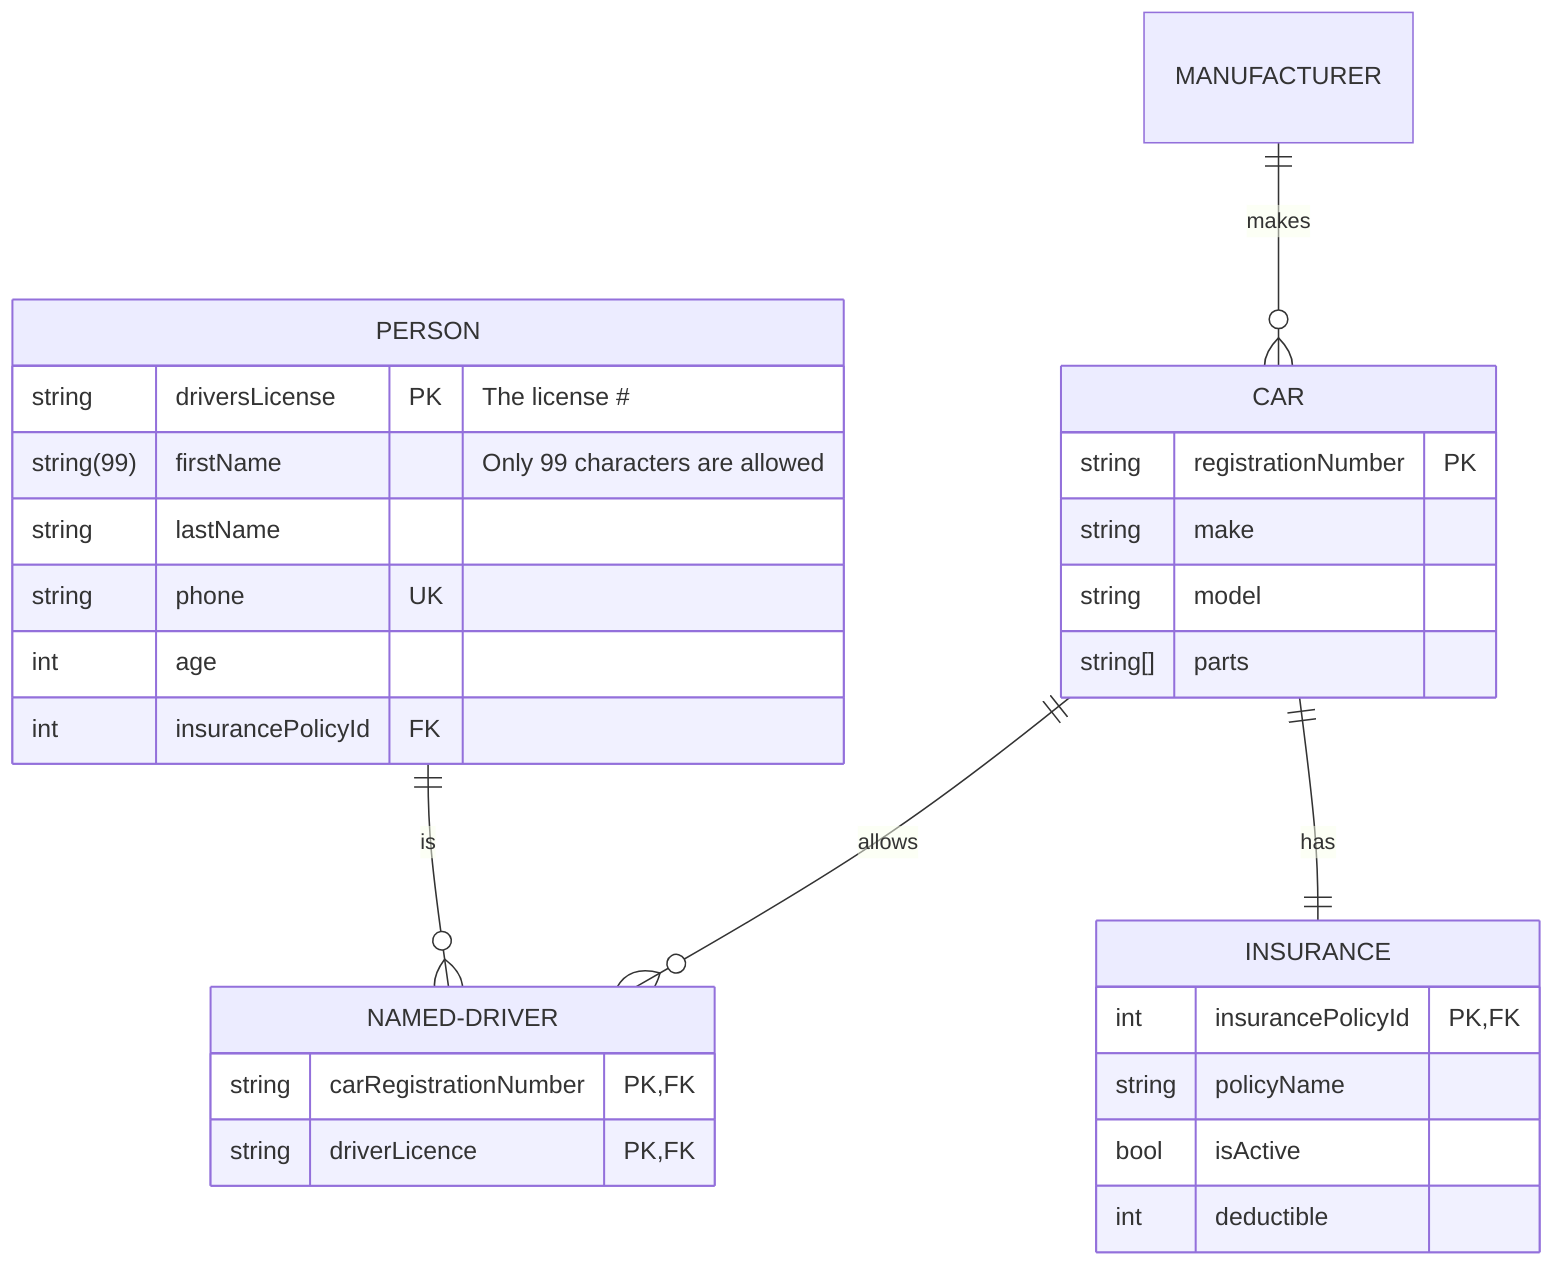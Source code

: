 erDiagram
    CAR ||--o{ NAMED-DRIVER : allows
    CAR ||--|| INSURANCE : has
    CAR {
        string registrationNumber PK
        string make
        string model
        string[] parts
    }
    PERSON ||--o{ NAMED-DRIVER : is
    PERSON {
        string driversLicense PK "The license #"
        string(99) firstName "Only 99 characters are allowed"
        string lastName
        string phone UK
        int age
        int insurancePolicyId FK
    }
    NAMED-DRIVER {
        string carRegistrationNumber PK, FK
        string driverLicence PK, FK
    }
    INSURANCE {
        int insurancePolicyId PK, FK
        string policyName
        bool isActive
        int deductible
    }
    MANUFACTURER only one to zero or more CAR : makes